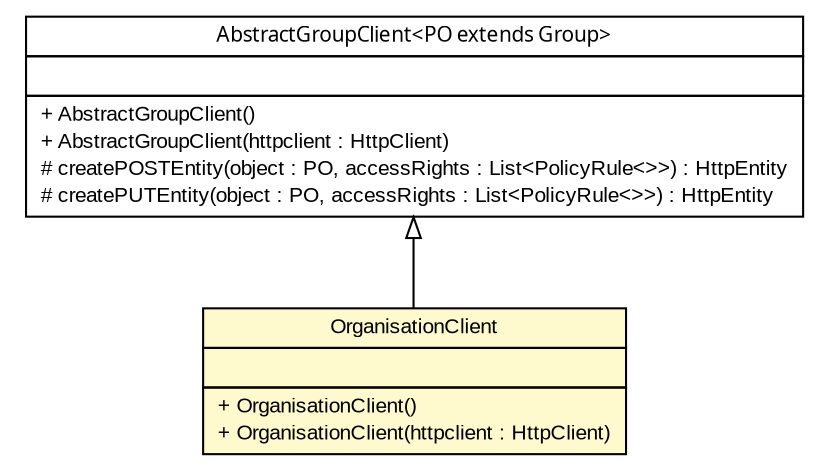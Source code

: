 #!/usr/local/bin/dot
#
# Class diagram 
# Generated by UmlGraph version 4.6 (http://www.spinellis.gr/sw/umlgraph)
#

digraph G {
	edge [fontname="arial",fontsize=10,labelfontname="arial",labelfontsize=10];
	node [fontname="arial",fontsize=10,shape=plaintext];
	// net.toxbank.client.resource.OrganisationClient
	c352 [label=<<table border="0" cellborder="1" cellspacing="0" cellpadding="2" port="p" bgcolor="lemonChiffon" href="./OrganisationClient.html">
		<tr><td><table border="0" cellspacing="0" cellpadding="1">
			<tr><td> OrganisationClient </td></tr>
		</table></td></tr>
		<tr><td><table border="0" cellspacing="0" cellpadding="1">
			<tr><td align="left">  </td></tr>
		</table></td></tr>
		<tr><td><table border="0" cellspacing="0" cellpadding="1">
			<tr><td align="left"> + OrganisationClient() </td></tr>
			<tr><td align="left"> + OrganisationClient(httpclient : HttpClient) </td></tr>
		</table></td></tr>
		</table>>, fontname="arial", fontcolor="black", fontsize=10.0];
	// net.toxbank.client.resource.AbstractGroupClient<PO extends net.toxbank.client.resource.Group>
	c358 [label=<<table border="0" cellborder="1" cellspacing="0" cellpadding="2" port="p" href="./AbstractGroupClient.html">
		<tr><td><table border="0" cellspacing="0" cellpadding="1">
			<tr><td><font face="ariali"> AbstractGroupClient&lt;PO extends Group&gt; </font></td></tr>
		</table></td></tr>
		<tr><td><table border="0" cellspacing="0" cellpadding="1">
			<tr><td align="left">  </td></tr>
		</table></td></tr>
		<tr><td><table border="0" cellspacing="0" cellpadding="1">
			<tr><td align="left"> + AbstractGroupClient() </td></tr>
			<tr><td align="left"> + AbstractGroupClient(httpclient : HttpClient) </td></tr>
			<tr><td align="left"> # createPOSTEntity(object : PO, accessRights : List&lt;PolicyRule&lt;&gt;&gt;) : HttpEntity </td></tr>
			<tr><td align="left"> # createPUTEntity(object : PO, accessRights : List&lt;PolicyRule&lt;&gt;&gt;) : HttpEntity </td></tr>
		</table></td></tr>
		</table>>, fontname="arial", fontcolor="black", fontsize=10.0];
	//net.toxbank.client.resource.OrganisationClient extends net.toxbank.client.resource.AbstractGroupClient<net.toxbank.client.resource.Organisation>
	c358:p -> c352:p [dir=back,arrowtail=empty];
}

